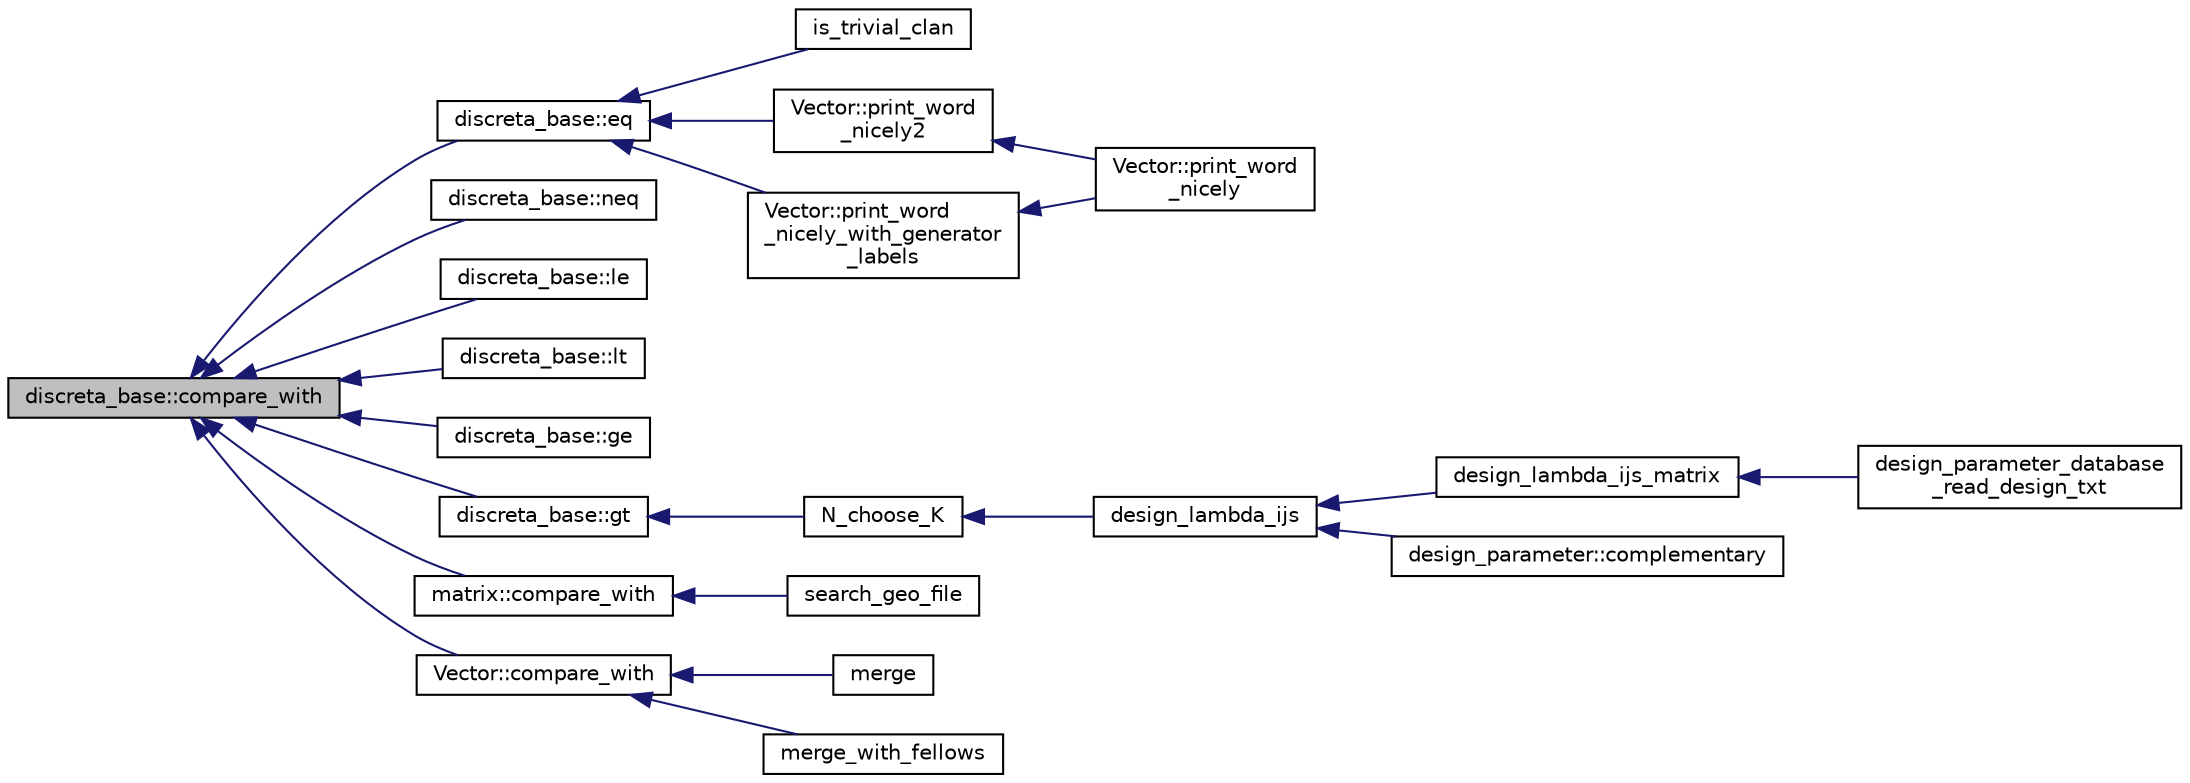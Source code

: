 digraph "discreta_base::compare_with"
{
  edge [fontname="Helvetica",fontsize="10",labelfontname="Helvetica",labelfontsize="10"];
  node [fontname="Helvetica",fontsize="10",shape=record];
  rankdir="LR";
  Node11704 [label="discreta_base::compare_with",height=0.2,width=0.4,color="black", fillcolor="grey75", style="filled", fontcolor="black"];
  Node11704 -> Node11705 [dir="back",color="midnightblue",fontsize="10",style="solid",fontname="Helvetica"];
  Node11705 [label="discreta_base::eq",height=0.2,width=0.4,color="black", fillcolor="white", style="filled",URL="$d7/d71/classdiscreta__base.html#a7afe4f013b04efa764ed9fe099e5eb80"];
  Node11705 -> Node11706 [dir="back",color="midnightblue",fontsize="10",style="solid",fontname="Helvetica"];
  Node11706 [label="is_trivial_clan",height=0.2,width=0.4,color="black", fillcolor="white", style="filled",URL="$d9/d60/discreta_8h.html#a8884d267607e80d9798a5614f211a8c5"];
  Node11705 -> Node11707 [dir="back",color="midnightblue",fontsize="10",style="solid",fontname="Helvetica"];
  Node11707 [label="Vector::print_word\l_nicely2",height=0.2,width=0.4,color="black", fillcolor="white", style="filled",URL="$d5/db2/class_vector.html#ad8b224e83836e7b1fad7785853a4df79"];
  Node11707 -> Node11708 [dir="back",color="midnightblue",fontsize="10",style="solid",fontname="Helvetica"];
  Node11708 [label="Vector::print_word\l_nicely",height=0.2,width=0.4,color="black", fillcolor="white", style="filled",URL="$d5/db2/class_vector.html#acf1a607f7a282a128ada9128465ce38f"];
  Node11705 -> Node11709 [dir="back",color="midnightblue",fontsize="10",style="solid",fontname="Helvetica"];
  Node11709 [label="Vector::print_word\l_nicely_with_generator\l_labels",height=0.2,width=0.4,color="black", fillcolor="white", style="filled",URL="$d5/db2/class_vector.html#af999a68ef44d55c7c0e7a1eb7889fbba"];
  Node11709 -> Node11708 [dir="back",color="midnightblue",fontsize="10",style="solid",fontname="Helvetica"];
  Node11704 -> Node11710 [dir="back",color="midnightblue",fontsize="10",style="solid",fontname="Helvetica"];
  Node11710 [label="discreta_base::neq",height=0.2,width=0.4,color="black", fillcolor="white", style="filled",URL="$d7/d71/classdiscreta__base.html#a42975aaa9bb0b76d468df7fdb9390251"];
  Node11704 -> Node11711 [dir="back",color="midnightblue",fontsize="10",style="solid",fontname="Helvetica"];
  Node11711 [label="discreta_base::le",height=0.2,width=0.4,color="black", fillcolor="white", style="filled",URL="$d7/d71/classdiscreta__base.html#a2813443682a077fd4112415ee299f087"];
  Node11704 -> Node11712 [dir="back",color="midnightblue",fontsize="10",style="solid",fontname="Helvetica"];
  Node11712 [label="discreta_base::lt",height=0.2,width=0.4,color="black", fillcolor="white", style="filled",URL="$d7/d71/classdiscreta__base.html#a3e17f6a5f027ea3f631a3ba3c540ff3f"];
  Node11704 -> Node11713 [dir="back",color="midnightblue",fontsize="10",style="solid",fontname="Helvetica"];
  Node11713 [label="discreta_base::ge",height=0.2,width=0.4,color="black", fillcolor="white", style="filled",URL="$d7/d71/classdiscreta__base.html#a06af05fc220a55e844849fe665545c03"];
  Node11704 -> Node11714 [dir="back",color="midnightblue",fontsize="10",style="solid",fontname="Helvetica"];
  Node11714 [label="discreta_base::gt",height=0.2,width=0.4,color="black", fillcolor="white", style="filled",URL="$d7/d71/classdiscreta__base.html#ac7dbe66505d512c802c0698c13b05605"];
  Node11714 -> Node11715 [dir="back",color="midnightblue",fontsize="10",style="solid",fontname="Helvetica"];
  Node11715 [label="N_choose_K",height=0.2,width=0.4,color="black", fillcolor="white", style="filled",URL="$d3/d72/global_8_c.html#a21dbd2ab337323b55df9230b6ded86e7"];
  Node11715 -> Node11716 [dir="back",color="midnightblue",fontsize="10",style="solid",fontname="Helvetica"];
  Node11716 [label="design_lambda_ijs",height=0.2,width=0.4,color="black", fillcolor="white", style="filled",URL="$d9/d60/discreta_8h.html#a89f8e89e9ddb69c6871c43b5253363f2"];
  Node11716 -> Node11717 [dir="back",color="midnightblue",fontsize="10",style="solid",fontname="Helvetica"];
  Node11717 [label="design_lambda_ijs_matrix",height=0.2,width=0.4,color="black", fillcolor="white", style="filled",URL="$d9/d60/discreta_8h.html#a77a457666b8a4a24f1208d257a53f3fb"];
  Node11717 -> Node11718 [dir="back",color="midnightblue",fontsize="10",style="solid",fontname="Helvetica"];
  Node11718 [label="design_parameter_database\l_read_design_txt",height=0.2,width=0.4,color="black", fillcolor="white", style="filled",URL="$d9/d60/discreta_8h.html#ac12f39c2d57b543c801c36d26f237ac7"];
  Node11716 -> Node11719 [dir="back",color="midnightblue",fontsize="10",style="solid",fontname="Helvetica"];
  Node11719 [label="design_parameter::complementary",height=0.2,width=0.4,color="black", fillcolor="white", style="filled",URL="$da/d94/classdesign__parameter.html#a9025f18483dfe3f57eecfc6a603b7df1"];
  Node11704 -> Node11720 [dir="back",color="midnightblue",fontsize="10",style="solid",fontname="Helvetica"];
  Node11720 [label="matrix::compare_with",height=0.2,width=0.4,color="black", fillcolor="white", style="filled",URL="$d1/d8d/classmatrix.html#a6009a90834a208f5f0a83d8ed651e4c5"];
  Node11720 -> Node11721 [dir="back",color="midnightblue",fontsize="10",style="solid",fontname="Helvetica"];
  Node11721 [label="search_geo_file",height=0.2,width=0.4,color="black", fillcolor="white", style="filled",URL="$d6/d4a/geometry_8_c.html#a11af609febe3a9db20d8236af36928c5"];
  Node11704 -> Node11722 [dir="back",color="midnightblue",fontsize="10",style="solid",fontname="Helvetica"];
  Node11722 [label="Vector::compare_with",height=0.2,width=0.4,color="black", fillcolor="white", style="filled",URL="$d5/db2/class_vector.html#a5fc27308a2710188b16f92df56c79c55"];
  Node11722 -> Node11723 [dir="back",color="midnightblue",fontsize="10",style="solid",fontname="Helvetica"];
  Node11723 [label="merge",height=0.2,width=0.4,color="black", fillcolor="white", style="filled",URL="$d5/dd8/vector_8_c.html#a310cecde8237fbd947415a851ec9d863"];
  Node11722 -> Node11724 [dir="back",color="midnightblue",fontsize="10",style="solid",fontname="Helvetica"];
  Node11724 [label="merge_with_fellows",height=0.2,width=0.4,color="black", fillcolor="white", style="filled",URL="$d5/dd8/vector_8_c.html#ad0c537ed72189444f04920bd1ec09452"];
}
